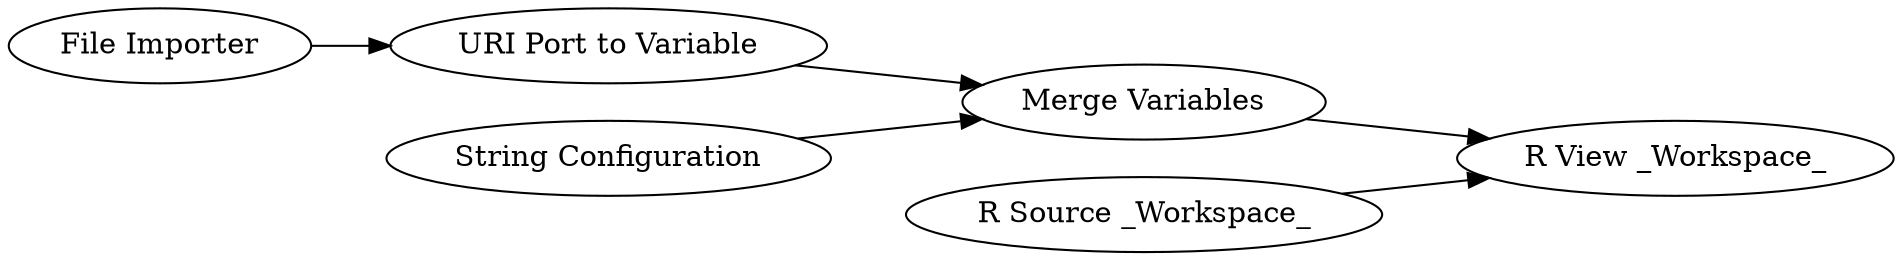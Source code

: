digraph {
	30 [label="File Importer"]
	246 [label="URI Port to Variable"]
	248 [label="R Source _Workspace_"]
	252 [label="R View _Workspace_"]
	254 [label="Merge Variables"]
	255 [label="String Configuration"]
	30 -> 246
	246 -> 254
	248 -> 252
	254 -> 252
	255 -> 254
	rankdir=LR
}
